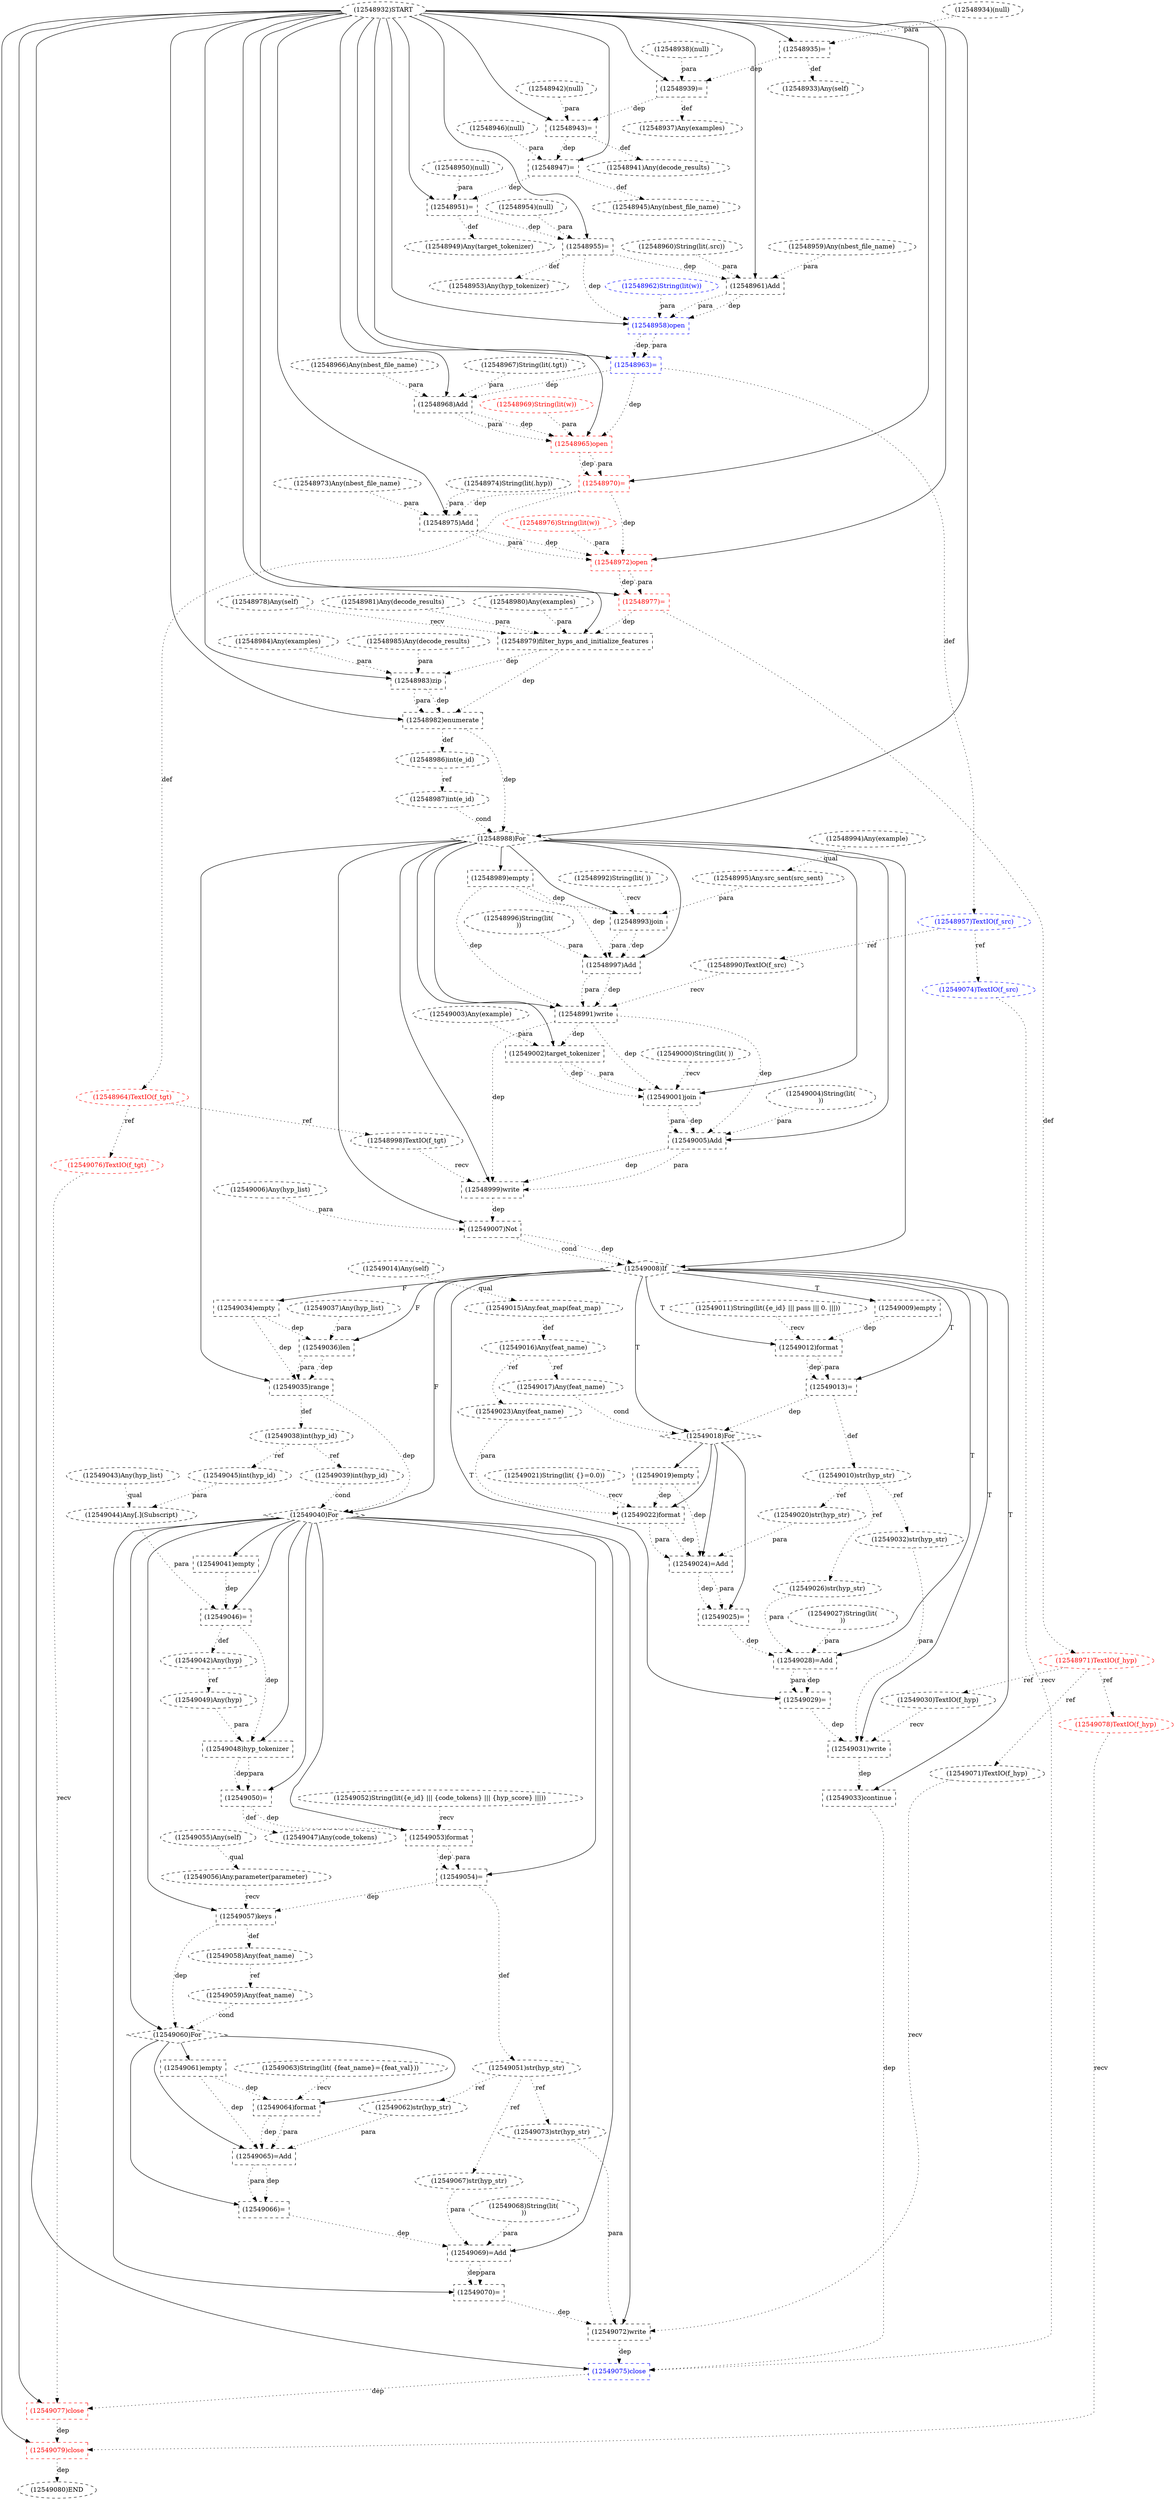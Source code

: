 digraph G {
1 [label="(12548934)(null)" shape=ellipse style=dashed]
2 [label="(12548987)int(e_id)" shape=ellipse style=dashed]
3 [label="(12549022)format" shape=box style=dashed]
4 [label="(12549051)str(hyp_str)" shape=ellipse style=dashed]
5 [label="(12549016)Any(feat_name)" shape=ellipse style=dashed]
6 [label="(12549046)=" shape=box style=dashed]
7 [label="(12548975)Add" shape=box style=dashed]
8 [label="(12548943)=" shape=box style=dashed]
9 [label="(12549031)write" shape=box style=dashed]
10 [label="(12549012)format" shape=box style=dashed]
11 [label="(12549010)str(hyp_str)" shape=ellipse style=dashed]
12 [label="(12548996)String(lit(
))" shape=ellipse style=dashed]
13 [label="(12549032)str(hyp_str)" shape=ellipse style=dashed]
14 [label="(12549064)format" shape=box style=dashed]
15 [label="(12549078)TextIO(f_hyp)" shape=ellipse style=dashed color=red fontcolor=red]
16 [label="(12549045)int(hyp_id)" shape=ellipse style=dashed]
17 [label="(12549063)String(lit( {feat_name}={feat_val}))" shape=ellipse style=dashed]
18 [label="(12548961)Add" shape=box style=dashed]
19 [label="(12548947)=" shape=box style=dashed]
20 [label="(12549000)String(lit( ))" shape=ellipse style=dashed]
21 [label="(12549041)empty" shape=box style=dashed]
22 [label="(12549018)For" shape=diamond style=dashed]
23 [label="(12549003)Any(example)" shape=ellipse style=dashed]
24 [label="(12549004)String(lit(
))" shape=ellipse style=dashed]
25 [label="(12548970)=" shape=box style=dashed color=red fontcolor=red]
26 [label="(12548942)(null)" shape=ellipse style=dashed]
27 [label="(12548967)String(lit(.tgt))" shape=ellipse style=dashed]
28 [label="(12548984)Any(examples)" shape=ellipse style=dashed]
29 [label="(12549043)Any(hyp_list)" shape=ellipse style=dashed]
30 [label="(12549039)int(hyp_id)" shape=ellipse style=dashed]
31 [label="(12548958)open" shape=box style=dashed color=blue fontcolor=blue]
32 [label="(12549028)=Add" shape=box style=dashed]
33 [label="(12549023)Any(feat_name)" shape=ellipse style=dashed]
34 [label="(12549065)=Add" shape=box style=dashed]
35 [label="(12549060)For" shape=diamond style=dashed]
36 [label="(12549009)empty" shape=box style=dashed]
37 [label="(12548933)Any(self)" shape=ellipse style=dashed]
38 [label="(12548968)Add" shape=box style=dashed]
39 [label="(12548978)Any(self)" shape=ellipse style=dashed]
40 [label="(12549072)write" shape=box style=dashed]
41 [label="(12548957)TextIO(f_src)" shape=ellipse style=dashed color=blue fontcolor=blue]
42 [label="(12548974)String(lit(.hyp))" shape=ellipse style=dashed]
43 [label="(12548965)open" shape=box style=dashed color=red fontcolor=red]
44 [label="(12549079)close" shape=box style=dashed color=red fontcolor=red]
45 [label="(12549057)keys" shape=box style=dashed]
46 [label="(12548989)empty" shape=box style=dashed]
47 [label="(12549006)Any(hyp_list)" shape=ellipse style=dashed]
48 [label="(12549013)=" shape=box style=dashed]
49 [label="(12548997)Add" shape=box style=dashed]
50 [label="(12549059)Any(feat_name)" shape=ellipse style=dashed]
51 [label="(12548994)Any(example)" shape=ellipse style=dashed]
52 [label="(12549019)empty" shape=box style=dashed]
53 [label="(12549042)Any(hyp)" shape=ellipse style=dashed]
54 [label="(12548981)Any(decode_results)" shape=ellipse style=dashed]
55 [label="(12548953)Any(hyp_tokenizer)" shape=ellipse style=dashed]
56 [label="(12549062)str(hyp_str)" shape=ellipse style=dashed]
57 [label="(12549008)If" shape=diamond style=dashed]
58 [label="(12548945)Any(nbest_file_name)" shape=ellipse style=dashed]
59 [label="(12549055)Any(self)" shape=ellipse style=dashed]
60 [label="(12549074)TextIO(f_src)" shape=ellipse style=dashed color=blue fontcolor=blue]
61 [label="(12549029)=" shape=box style=dashed]
62 [label="(12548969)String(lit(w))" shape=ellipse style=dashed color=red fontcolor=red]
63 [label="(12548999)write" shape=box style=dashed]
64 [label="(12548971)TextIO(f_hyp)" shape=ellipse style=dashed color=red fontcolor=red]
65 [label="(12548972)open" shape=box style=dashed color=red fontcolor=red]
66 [label="(12549011)String(lit({e_id} ||| pass ||| 0. |||))" shape=ellipse style=dashed]
67 [label="(12549073)str(hyp_str)" shape=ellipse style=dashed]
68 [label="(12548955)=" shape=box style=dashed]
69 [label="(12549007)Not" shape=box style=dashed]
70 [label="(12549017)Any(feat_name)" shape=ellipse style=dashed]
71 [label="(12549071)TextIO(f_hyp)" shape=ellipse style=dashed]
72 [label="(12548993)join" shape=box style=dashed]
73 [label="(12548992)String(lit( ))" shape=ellipse style=dashed]
74 [label="(12548935)=" shape=box style=dashed]
75 [label="(12548960)String(lit(.src))" shape=ellipse style=dashed]
76 [label="(12549002)target_tokenizer" shape=box style=dashed]
77 [label="(12548985)Any(decode_results)" shape=ellipse style=dashed]
78 [label="(12549005)Add" shape=box style=dashed]
79 [label="(12549070)=" shape=box style=dashed]
80 [label="(12549049)Any(hyp)" shape=ellipse style=dashed]
81 [label="(12549050)=" shape=box style=dashed]
82 [label="(12548976)String(lit(w))" shape=ellipse style=dashed color=red fontcolor=red]
83 [label="(12549030)TextIO(f_hyp)" shape=ellipse style=dashed]
84 [label="(12549056)Any.parameter(parameter)" shape=ellipse style=dashed]
85 [label="(12549066)=" shape=box style=dashed]
86 [label="(12548959)Any(nbest_file_name)" shape=ellipse style=dashed]
87 [label="(12549021)String(lit( {}=0.0))" shape=ellipse style=dashed]
88 [label="(12548951)=" shape=box style=dashed]
89 [label="(12549034)empty" shape=box style=dashed]
90 [label="(12549076)TextIO(f_tgt)" shape=ellipse style=dashed color=red fontcolor=red]
91 [label="(12549025)=" shape=box style=dashed]
92 [label="(12549001)join" shape=box style=dashed]
93 [label="(12549037)Any(hyp_list)" shape=ellipse style=dashed]
94 [label="(12548977)=" shape=box style=dashed color=red fontcolor=red]
95 [label="(12548954)(null)" shape=ellipse style=dashed]
96 [label="(12549014)Any(self)" shape=ellipse style=dashed]
97 [label="(12549035)range" shape=box style=dashed]
98 [label="(12548962)String(lit(w))" shape=ellipse style=dashed color=blue fontcolor=blue]
99 [label="(12548986)int(e_id)" shape=ellipse style=dashed]
100 [label="(12549033)continue" shape=box style=dashed]
101 [label="(12549048)hyp_tokenizer" shape=box style=dashed]
102 [label="(12549027)String(lit(
))" shape=ellipse style=dashed]
103 [label="(12549036)len" shape=box style=dashed]
104 [label="(12548941)Any(decode_results)" shape=ellipse style=dashed]
105 [label="(12548990)TextIO(f_src)" shape=ellipse style=dashed]
106 [label="(12548998)TextIO(f_tgt)" shape=ellipse style=dashed]
107 [label="(12548949)Any(target_tokenizer)" shape=ellipse style=dashed]
108 [label="(12548982)enumerate" shape=box style=dashed]
109 [label="(12548946)(null)" shape=ellipse style=dashed]
110 [label="(12548979)filter_hyps_and_initialize_features" shape=box style=dashed]
111 [label="(12548966)Any(nbest_file_name)" shape=ellipse style=dashed]
112 [label="(12548937)Any(examples)" shape=ellipse style=dashed]
113 [label="(12549077)close" shape=box style=dashed color=red fontcolor=red]
114 [label="(12548991)write" shape=box style=dashed]
115 [label="(12549054)=" shape=box style=dashed]
116 [label="(12548964)TextIO(f_tgt)" shape=ellipse style=dashed color=red fontcolor=red]
117 [label="(12549080)END" style=dashed]
118 [label="(12549058)Any(feat_name)" shape=ellipse style=dashed]
119 [label="(12549067)str(hyp_str)" shape=ellipse style=dashed]
120 [label="(12549068)String(lit(
))" shape=ellipse style=dashed]
121 [label="(12549015)Any.feat_map(feat_map)" shape=ellipse style=dashed]
122 [label="(12549069)=Add" shape=box style=dashed]
123 [label="(12549038)int(hyp_id)" shape=ellipse style=dashed]
124 [label="(12548950)(null)" shape=ellipse style=dashed]
125 [label="(12548980)Any(examples)" shape=ellipse style=dashed]
126 [label="(12549075)close" shape=box style=dashed color=blue fontcolor=blue]
127 [label="(12549053)format" shape=box style=dashed]
128 [label="(12548963)=" shape=box style=dashed color=blue fontcolor=blue]
129 [label="(12548973)Any(nbest_file_name)" shape=ellipse style=dashed]
130 [label="(12548938)(null)" shape=ellipse style=dashed]
131 [label="(12548939)=" shape=box style=dashed]
132 [label="(12548983)zip" shape=box style=dashed]
133 [label="(12549061)empty" shape=box style=dashed]
134 [label="(12548995)Any.src_sent(src_sent)" shape=ellipse style=dashed]
135 [label="(12549047)Any(code_tokens)" shape=ellipse style=dashed]
136 [label="(12549026)str(hyp_str)" shape=ellipse style=dashed]
137 [label="(12549044)Any[.](Subscript)" shape=ellipse style=dashed]
138 [label="(12549024)=Add" shape=box style=dashed]
139 [label="(12548932)START" style=dashed]
140 [label="(12548988)For" shape=diamond style=dashed]
141 [label="(12549020)str(hyp_str)" shape=ellipse style=dashed]
142 [label="(12549040)For" shape=diamond style=dashed]
143 [label="(12549052)String(lit({e_id} ||| {code_tokens} ||| {hyp_score} |||))" shape=ellipse style=dashed]
99 -> 2 [label="ref" style=dotted];
22 -> 3 [label="" style=solid];
87 -> 3 [label="recv" style=dotted];
33 -> 3 [label="para" style=dotted];
52 -> 3 [label="dep" style=dotted];
115 -> 4 [label="def" style=dotted];
121 -> 5 [label="def" style=dotted];
142 -> 6 [label="" style=solid];
137 -> 6 [label="para" style=dotted];
21 -> 6 [label="dep" style=dotted];
139 -> 7 [label="" style=solid];
129 -> 7 [label="para" style=dotted];
42 -> 7 [label="para" style=dotted];
25 -> 7 [label="dep" style=dotted];
139 -> 8 [label="" style=solid];
26 -> 8 [label="para" style=dotted];
131 -> 8 [label="dep" style=dotted];
57 -> 9 [label="T"];
83 -> 9 [label="recv" style=dotted];
13 -> 9 [label="para" style=dotted];
61 -> 9 [label="dep" style=dotted];
57 -> 10 [label="T"];
66 -> 10 [label="recv" style=dotted];
36 -> 10 [label="dep" style=dotted];
48 -> 11 [label="def" style=dotted];
11 -> 13 [label="ref" style=dotted];
35 -> 14 [label="" style=solid];
17 -> 14 [label="recv" style=dotted];
133 -> 14 [label="dep" style=dotted];
64 -> 15 [label="ref" style=dotted];
123 -> 16 [label="ref" style=dotted];
139 -> 18 [label="" style=solid];
86 -> 18 [label="para" style=dotted];
75 -> 18 [label="para" style=dotted];
68 -> 18 [label="dep" style=dotted];
139 -> 19 [label="" style=solid];
109 -> 19 [label="para" style=dotted];
8 -> 19 [label="dep" style=dotted];
142 -> 21 [label="" style=solid];
57 -> 22 [label="T"];
70 -> 22 [label="cond" style=dotted];
48 -> 22 [label="dep" style=dotted];
139 -> 25 [label="" style=solid];
43 -> 25 [label="dep" style=dotted];
43 -> 25 [label="para" style=dotted];
123 -> 30 [label="ref" style=dotted];
139 -> 31 [label="" style=solid];
18 -> 31 [label="dep" style=dotted];
18 -> 31 [label="para" style=dotted];
98 -> 31 [label="para" style=dotted];
68 -> 31 [label="dep" style=dotted];
57 -> 32 [label="T"];
136 -> 32 [label="para" style=dotted];
102 -> 32 [label="para" style=dotted];
91 -> 32 [label="dep" style=dotted];
5 -> 33 [label="ref" style=dotted];
35 -> 34 [label="" style=solid];
56 -> 34 [label="para" style=dotted];
14 -> 34 [label="dep" style=dotted];
14 -> 34 [label="para" style=dotted];
133 -> 34 [label="dep" style=dotted];
142 -> 35 [label="" style=solid];
45 -> 35 [label="dep" style=dotted];
50 -> 35 [label="cond" style=dotted];
57 -> 36 [label="T"];
74 -> 37 [label="def" style=dotted];
139 -> 38 [label="" style=solid];
111 -> 38 [label="para" style=dotted];
27 -> 38 [label="para" style=dotted];
128 -> 38 [label="dep" style=dotted];
142 -> 40 [label="" style=solid];
71 -> 40 [label="recv" style=dotted];
67 -> 40 [label="para" style=dotted];
79 -> 40 [label="dep" style=dotted];
128 -> 41 [label="def" style=dotted];
139 -> 43 [label="" style=solid];
38 -> 43 [label="dep" style=dotted];
38 -> 43 [label="para" style=dotted];
62 -> 43 [label="para" style=dotted];
128 -> 43 [label="dep" style=dotted];
139 -> 44 [label="" style=solid];
15 -> 44 [label="recv" style=dotted];
113 -> 44 [label="dep" style=dotted];
142 -> 45 [label="" style=solid];
84 -> 45 [label="recv" style=dotted];
115 -> 45 [label="dep" style=dotted];
140 -> 46 [label="" style=solid];
57 -> 48 [label="T"];
10 -> 48 [label="dep" style=dotted];
10 -> 48 [label="para" style=dotted];
140 -> 49 [label="" style=solid];
72 -> 49 [label="dep" style=dotted];
72 -> 49 [label="para" style=dotted];
12 -> 49 [label="para" style=dotted];
46 -> 49 [label="dep" style=dotted];
118 -> 50 [label="ref" style=dotted];
22 -> 52 [label="" style=solid];
6 -> 53 [label="def" style=dotted];
68 -> 55 [label="def" style=dotted];
4 -> 56 [label="ref" style=dotted];
140 -> 57 [label="" style=solid];
69 -> 57 [label="dep" style=dotted];
69 -> 57 [label="cond" style=dotted];
19 -> 58 [label="def" style=dotted];
41 -> 60 [label="ref" style=dotted];
57 -> 61 [label="T"];
32 -> 61 [label="dep" style=dotted];
32 -> 61 [label="para" style=dotted];
140 -> 63 [label="" style=solid];
106 -> 63 [label="recv" style=dotted];
78 -> 63 [label="dep" style=dotted];
78 -> 63 [label="para" style=dotted];
114 -> 63 [label="dep" style=dotted];
94 -> 64 [label="def" style=dotted];
139 -> 65 [label="" style=solid];
7 -> 65 [label="dep" style=dotted];
7 -> 65 [label="para" style=dotted];
82 -> 65 [label="para" style=dotted];
25 -> 65 [label="dep" style=dotted];
4 -> 67 [label="ref" style=dotted];
139 -> 68 [label="" style=solid];
95 -> 68 [label="para" style=dotted];
88 -> 68 [label="dep" style=dotted];
140 -> 69 [label="" style=solid];
47 -> 69 [label="para" style=dotted];
63 -> 69 [label="dep" style=dotted];
5 -> 70 [label="ref" style=dotted];
64 -> 71 [label="ref" style=dotted];
140 -> 72 [label="" style=solid];
73 -> 72 [label="recv" style=dotted];
134 -> 72 [label="para" style=dotted];
46 -> 72 [label="dep" style=dotted];
139 -> 74 [label="" style=solid];
1 -> 74 [label="para" style=dotted];
140 -> 76 [label="" style=solid];
23 -> 76 [label="para" style=dotted];
114 -> 76 [label="dep" style=dotted];
140 -> 78 [label="" style=solid];
92 -> 78 [label="dep" style=dotted];
92 -> 78 [label="para" style=dotted];
24 -> 78 [label="para" style=dotted];
114 -> 78 [label="dep" style=dotted];
142 -> 79 [label="" style=solid];
122 -> 79 [label="dep" style=dotted];
122 -> 79 [label="para" style=dotted];
53 -> 80 [label="ref" style=dotted];
142 -> 81 [label="" style=solid];
101 -> 81 [label="dep" style=dotted];
101 -> 81 [label="para" style=dotted];
64 -> 83 [label="ref" style=dotted];
59 -> 84 [label="qual" style=dotted];
35 -> 85 [label="" style=solid];
34 -> 85 [label="dep" style=dotted];
34 -> 85 [label="para" style=dotted];
139 -> 88 [label="" style=solid];
124 -> 88 [label="para" style=dotted];
19 -> 88 [label="dep" style=dotted];
57 -> 89 [label="F"];
116 -> 90 [label="ref" style=dotted];
22 -> 91 [label="" style=solid];
138 -> 91 [label="dep" style=dotted];
138 -> 91 [label="para" style=dotted];
140 -> 92 [label="" style=solid];
20 -> 92 [label="recv" style=dotted];
76 -> 92 [label="dep" style=dotted];
76 -> 92 [label="para" style=dotted];
114 -> 92 [label="dep" style=dotted];
139 -> 94 [label="" style=solid];
65 -> 94 [label="dep" style=dotted];
65 -> 94 [label="para" style=dotted];
140 -> 97 [label="" style=solid];
103 -> 97 [label="dep" style=dotted];
103 -> 97 [label="para" style=dotted];
89 -> 97 [label="dep" style=dotted];
108 -> 99 [label="def" style=dotted];
57 -> 100 [label="T"];
9 -> 100 [label="dep" style=dotted];
142 -> 101 [label="" style=solid];
80 -> 101 [label="para" style=dotted];
6 -> 101 [label="dep" style=dotted];
57 -> 103 [label="F"];
93 -> 103 [label="para" style=dotted];
89 -> 103 [label="dep" style=dotted];
8 -> 104 [label="def" style=dotted];
41 -> 105 [label="ref" style=dotted];
116 -> 106 [label="ref" style=dotted];
88 -> 107 [label="def" style=dotted];
139 -> 108 [label="" style=solid];
132 -> 108 [label="dep" style=dotted];
132 -> 108 [label="para" style=dotted];
110 -> 108 [label="dep" style=dotted];
139 -> 110 [label="" style=solid];
39 -> 110 [label="recv" style=dotted];
125 -> 110 [label="para" style=dotted];
54 -> 110 [label="para" style=dotted];
94 -> 110 [label="dep" style=dotted];
131 -> 112 [label="def" style=dotted];
139 -> 113 [label="" style=solid];
90 -> 113 [label="recv" style=dotted];
126 -> 113 [label="dep" style=dotted];
140 -> 114 [label="" style=solid];
105 -> 114 [label="recv" style=dotted];
49 -> 114 [label="dep" style=dotted];
49 -> 114 [label="para" style=dotted];
46 -> 114 [label="dep" style=dotted];
142 -> 115 [label="" style=solid];
127 -> 115 [label="dep" style=dotted];
127 -> 115 [label="para" style=dotted];
25 -> 116 [label="def" style=dotted];
44 -> 117 [label="dep" style=dotted];
45 -> 118 [label="def" style=dotted];
4 -> 119 [label="ref" style=dotted];
96 -> 121 [label="qual" style=dotted];
142 -> 122 [label="" style=solid];
119 -> 122 [label="para" style=dotted];
120 -> 122 [label="para" style=dotted];
85 -> 122 [label="dep" style=dotted];
97 -> 123 [label="def" style=dotted];
139 -> 126 [label="" style=solid];
60 -> 126 [label="recv" style=dotted];
100 -> 126 [label="dep" style=dotted];
40 -> 126 [label="dep" style=dotted];
142 -> 127 [label="" style=solid];
143 -> 127 [label="recv" style=dotted];
81 -> 127 [label="dep" style=dotted];
139 -> 128 [label="" style=solid];
31 -> 128 [label="dep" style=dotted];
31 -> 128 [label="para" style=dotted];
139 -> 131 [label="" style=solid];
130 -> 131 [label="para" style=dotted];
74 -> 131 [label="dep" style=dotted];
139 -> 132 [label="" style=solid];
28 -> 132 [label="para" style=dotted];
77 -> 132 [label="para" style=dotted];
110 -> 132 [label="dep" style=dotted];
35 -> 133 [label="" style=solid];
51 -> 134 [label="qual" style=dotted];
81 -> 135 [label="def" style=dotted];
11 -> 136 [label="ref" style=dotted];
29 -> 137 [label="qual" style=dotted];
16 -> 137 [label="para" style=dotted];
22 -> 138 [label="" style=solid];
141 -> 138 [label="para" style=dotted];
3 -> 138 [label="dep" style=dotted];
3 -> 138 [label="para" style=dotted];
52 -> 138 [label="dep" style=dotted];
139 -> 140 [label="" style=solid];
108 -> 140 [label="dep" style=dotted];
2 -> 140 [label="cond" style=dotted];
11 -> 141 [label="ref" style=dotted];
57 -> 142 [label="F"];
97 -> 142 [label="dep" style=dotted];
30 -> 142 [label="cond" style=dotted];
}